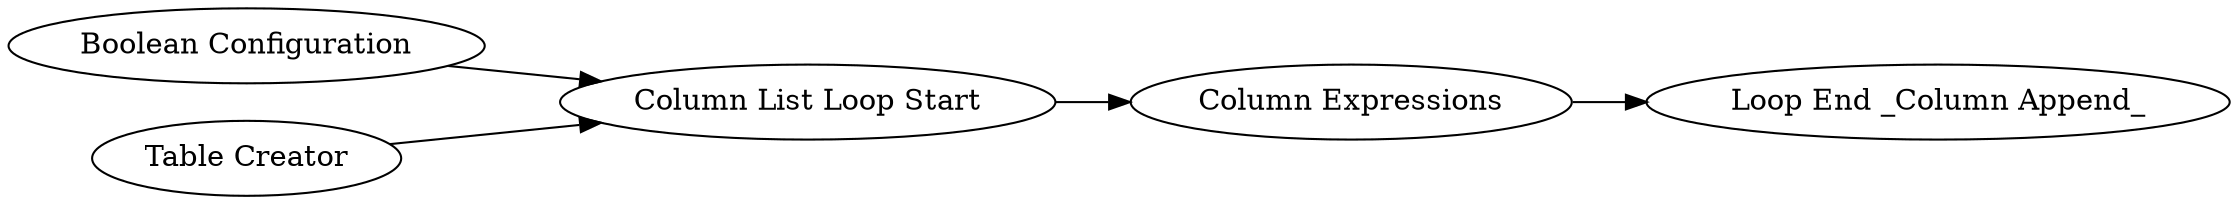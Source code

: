 digraph {
	154 -> 155
	155 -> 156
	157 -> 154
	153 -> 154
	157 [label="Boolean Configuration"]
	156 [label="Loop End _Column Append_"]
	153 [label="Table Creator"]
	155 [label="Column Expressions"]
	154 [label="Column List Loop Start"]
	rankdir=LR
}
